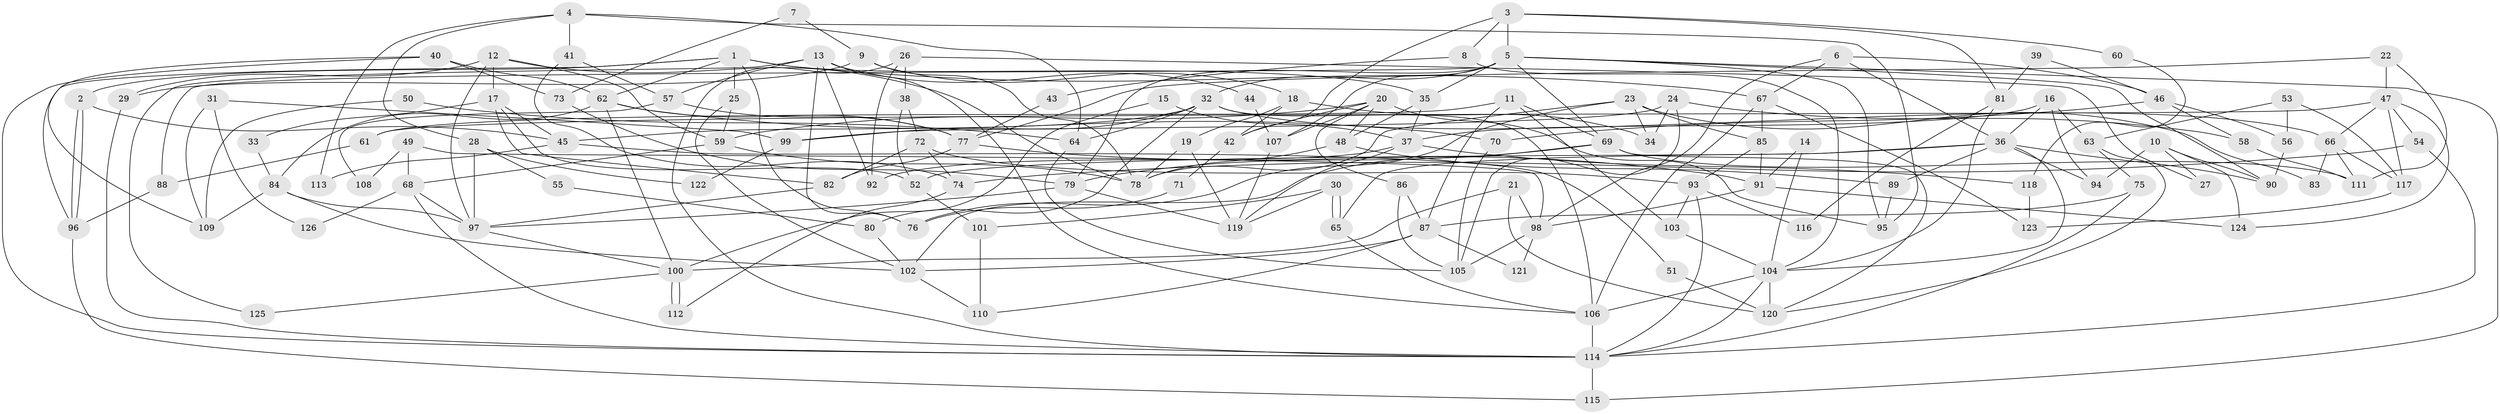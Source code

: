 // Generated by graph-tools (version 1.1) at 2025/50/03/09/25 03:50:07]
// undirected, 126 vertices, 252 edges
graph export_dot {
graph [start="1"]
  node [color=gray90,style=filled];
  1;
  2;
  3;
  4;
  5;
  6;
  7;
  8;
  9;
  10;
  11;
  12;
  13;
  14;
  15;
  16;
  17;
  18;
  19;
  20;
  21;
  22;
  23;
  24;
  25;
  26;
  27;
  28;
  29;
  30;
  31;
  32;
  33;
  34;
  35;
  36;
  37;
  38;
  39;
  40;
  41;
  42;
  43;
  44;
  45;
  46;
  47;
  48;
  49;
  50;
  51;
  52;
  53;
  54;
  55;
  56;
  57;
  58;
  59;
  60;
  61;
  62;
  63;
  64;
  65;
  66;
  67;
  68;
  69;
  70;
  71;
  72;
  73;
  74;
  75;
  76;
  77;
  78;
  79;
  80;
  81;
  82;
  83;
  84;
  85;
  86;
  87;
  88;
  89;
  90;
  91;
  92;
  93;
  94;
  95;
  96;
  97;
  98;
  99;
  100;
  101;
  102;
  103;
  104;
  105;
  106;
  107;
  108;
  109;
  110;
  111;
  112;
  113;
  114;
  115;
  116;
  117;
  118;
  119;
  120;
  121;
  122;
  123;
  124;
  125;
  126;
  1 -- 62;
  1 -- 67;
  1 -- 2;
  1 -- 25;
  1 -- 35;
  1 -- 76;
  1 -- 96;
  2 -- 96;
  2 -- 96;
  2 -- 45;
  3 -- 42;
  3 -- 5;
  3 -- 8;
  3 -- 60;
  3 -- 81;
  4 -- 64;
  4 -- 95;
  4 -- 28;
  4 -- 41;
  4 -- 113;
  5 -- 107;
  5 -- 88;
  5 -- 32;
  5 -- 35;
  5 -- 69;
  5 -- 79;
  5 -- 90;
  5 -- 95;
  5 -- 115;
  6 -- 36;
  6 -- 67;
  6 -- 46;
  6 -- 98;
  7 -- 73;
  7 -- 9;
  8 -- 104;
  8 -- 43;
  9 -- 29;
  9 -- 78;
  9 -- 18;
  10 -- 124;
  10 -- 90;
  10 -- 27;
  10 -- 94;
  11 -- 87;
  11 -- 69;
  11 -- 61;
  11 -- 103;
  12 -- 78;
  12 -- 97;
  12 -- 17;
  12 -- 29;
  12 -- 59;
  13 -- 106;
  13 -- 92;
  13 -- 44;
  13 -- 57;
  13 -- 76;
  13 -- 125;
  14 -- 104;
  14 -- 91;
  15 -- 100;
  15 -- 37;
  16 -- 94;
  16 -- 36;
  16 -- 37;
  16 -- 63;
  17 -- 45;
  17 -- 33;
  17 -- 52;
  17 -- 82;
  18 -- 19;
  18 -- 34;
  18 -- 42;
  19 -- 119;
  19 -- 78;
  20 -- 86;
  20 -- 59;
  20 -- 42;
  20 -- 48;
  20 -- 95;
  20 -- 107;
  21 -- 100;
  21 -- 98;
  21 -- 120;
  22 -- 77;
  22 -- 47;
  22 -- 111;
  23 -- 78;
  23 -- 76;
  23 -- 34;
  23 -- 83;
  23 -- 85;
  24 -- 34;
  24 -- 58;
  24 -- 99;
  24 -- 105;
  25 -- 59;
  25 -- 102;
  26 -- 114;
  26 -- 38;
  26 -- 27;
  26 -- 92;
  28 -- 97;
  28 -- 55;
  28 -- 122;
  29 -- 114;
  30 -- 119;
  30 -- 65;
  30 -- 65;
  30 -- 101;
  31 -- 99;
  31 -- 109;
  31 -- 126;
  32 -- 106;
  32 -- 45;
  32 -- 64;
  32 -- 66;
  32 -- 80;
  32 -- 99;
  33 -- 84;
  35 -- 37;
  35 -- 48;
  36 -- 52;
  36 -- 89;
  36 -- 65;
  36 -- 90;
  36 -- 94;
  36 -- 104;
  37 -- 92;
  37 -- 118;
  37 -- 119;
  38 -- 72;
  38 -- 52;
  39 -- 46;
  39 -- 81;
  40 -- 114;
  40 -- 62;
  40 -- 73;
  40 -- 109;
  41 -- 74;
  41 -- 57;
  42 -- 71;
  43 -- 77;
  44 -- 107;
  45 -- 51;
  45 -- 113;
  46 -- 70;
  46 -- 56;
  46 -- 58;
  47 -- 117;
  47 -- 66;
  47 -- 54;
  47 -- 61;
  47 -- 124;
  48 -- 78;
  48 -- 89;
  49 -- 98;
  49 -- 68;
  49 -- 108;
  50 -- 109;
  50 -- 64;
  51 -- 120;
  52 -- 101;
  53 -- 63;
  53 -- 56;
  53 -- 117;
  54 -- 114;
  54 -- 74;
  55 -- 80;
  56 -- 90;
  57 -- 77;
  57 -- 108;
  58 -- 111;
  59 -- 68;
  59 -- 78;
  60 -- 118;
  61 -- 88;
  62 -- 77;
  62 -- 84;
  62 -- 70;
  62 -- 100;
  63 -- 120;
  63 -- 75;
  64 -- 105;
  65 -- 106;
  66 -- 111;
  66 -- 83;
  66 -- 117;
  67 -- 85;
  67 -- 106;
  67 -- 123;
  68 -- 114;
  68 -- 97;
  68 -- 126;
  69 -- 120;
  69 -- 79;
  69 -- 102;
  69 -- 111;
  70 -- 105;
  71 -- 76;
  72 -- 93;
  72 -- 82;
  72 -- 74;
  73 -- 79;
  74 -- 112;
  75 -- 114;
  75 -- 87;
  77 -- 82;
  77 -- 91;
  79 -- 97;
  79 -- 119;
  80 -- 102;
  81 -- 104;
  81 -- 116;
  82 -- 97;
  84 -- 102;
  84 -- 97;
  84 -- 109;
  85 -- 93;
  85 -- 91;
  86 -- 105;
  86 -- 87;
  87 -- 102;
  87 -- 110;
  87 -- 121;
  88 -- 96;
  89 -- 95;
  91 -- 98;
  91 -- 124;
  93 -- 114;
  93 -- 103;
  93 -- 116;
  96 -- 115;
  97 -- 100;
  98 -- 105;
  98 -- 121;
  99 -- 122;
  100 -- 112;
  100 -- 112;
  100 -- 125;
  101 -- 110;
  102 -- 110;
  103 -- 104;
  104 -- 106;
  104 -- 114;
  104 -- 120;
  106 -- 114;
  107 -- 119;
  114 -- 115;
  117 -- 123;
  118 -- 123;
}
